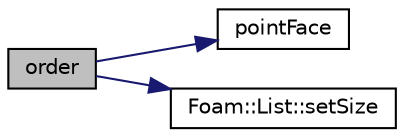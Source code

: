 digraph "order"
{
  bgcolor="transparent";
  edge [fontname="Helvetica",fontsize="10",labelfontname="Helvetica",labelfontsize="10"];
  node [fontname="Helvetica",fontsize="10",shape=record];
  rankdir="LR";
  Node1081 [label="order",height=0.2,width=0.4,color="black", fillcolor="grey75", style="filled", fontcolor="black"];
  Node1081 -> Node1082 [color="midnightblue",fontsize="10",style="solid",fontname="Helvetica"];
  Node1082 [label="pointFace",height=0.2,width=0.4,color="black",URL="$a26077.html#a18f5fc90ee67addc685f4f6e213311e6",tooltip="Return face index on neighbour patch which shares point p. "];
  Node1081 -> Node1083 [color="midnightblue",fontsize="10",style="solid",fontname="Helvetica"];
  Node1083 [label="Foam::List::setSize",height=0.2,width=0.4,color="black",URL="$a26833.html#aedb985ffeaf1bdbfeccc2a8730405703",tooltip="Reset size of List. "];
}
